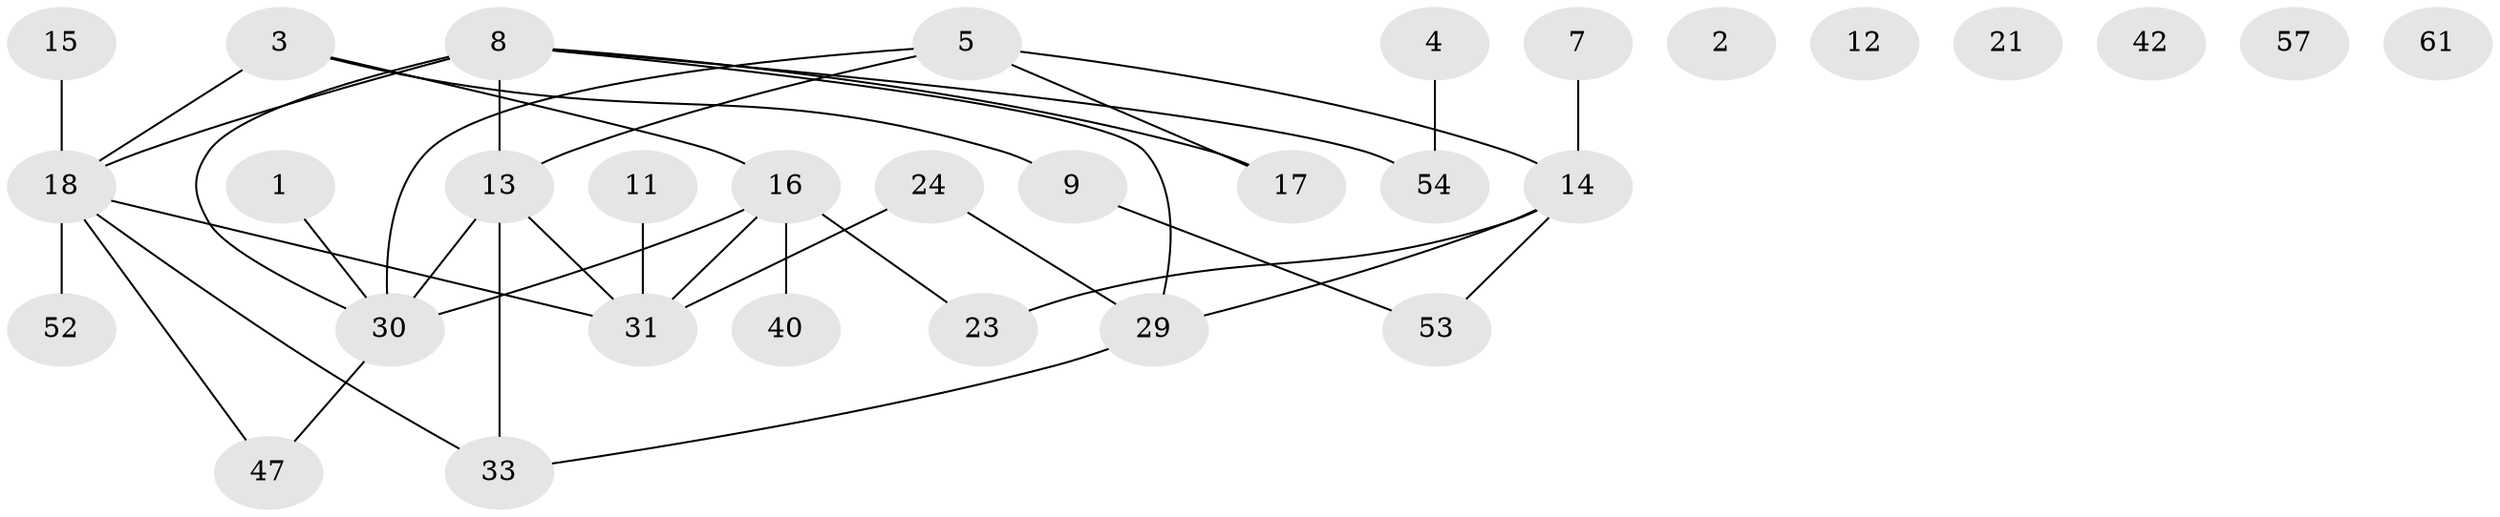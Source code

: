 // original degree distribution, {1: 0.12903225806451613, 0: 0.0967741935483871, 3: 0.22580645161290322, 2: 0.3387096774193548, 5: 0.016129032258064516, 4: 0.1774193548387097, 7: 0.016129032258064516}
// Generated by graph-tools (version 1.1) at 2025/13/03/09/25 04:13:07]
// undirected, 31 vertices, 37 edges
graph export_dot {
graph [start="1"]
  node [color=gray90,style=filled];
  1;
  2;
  3 [super="+6+27+41"];
  4 [super="+50"];
  5 [super="+32+39"];
  7 [super="+10"];
  8 [super="+22"];
  9;
  11 [super="+55+58"];
  12;
  13 [super="+26+36"];
  14 [super="+25"];
  15;
  16 [super="+20"];
  17 [super="+43+48"];
  18 [super="+19"];
  21;
  23 [super="+46"];
  24 [super="+38"];
  29;
  30 [super="+49+35+45"];
  31 [super="+59"];
  33 [super="+44"];
  40;
  42;
  47;
  52;
  53;
  54;
  57;
  61;
  1 -- 30;
  3 -- 18 [weight=3];
  3 -- 9 [weight=2];
  3 -- 16;
  4 -- 54;
  5 -- 13;
  5 -- 30;
  5 -- 14;
  5 -- 17;
  7 -- 14;
  8 -- 17;
  8 -- 18 [weight=2];
  8 -- 29;
  8 -- 54;
  8 -- 13;
  8 -- 30;
  9 -- 53;
  11 -- 31;
  13 -- 30 [weight=2];
  13 -- 31;
  13 -- 33;
  14 -- 53;
  14 -- 29;
  14 -- 23;
  15 -- 18 [weight=2];
  16 -- 40;
  16 -- 30;
  16 -- 31;
  16 -- 23;
  18 -- 47;
  18 -- 52;
  18 -- 31;
  18 -- 33;
  24 -- 29;
  24 -- 31;
  29 -- 33;
  30 -- 47;
}
